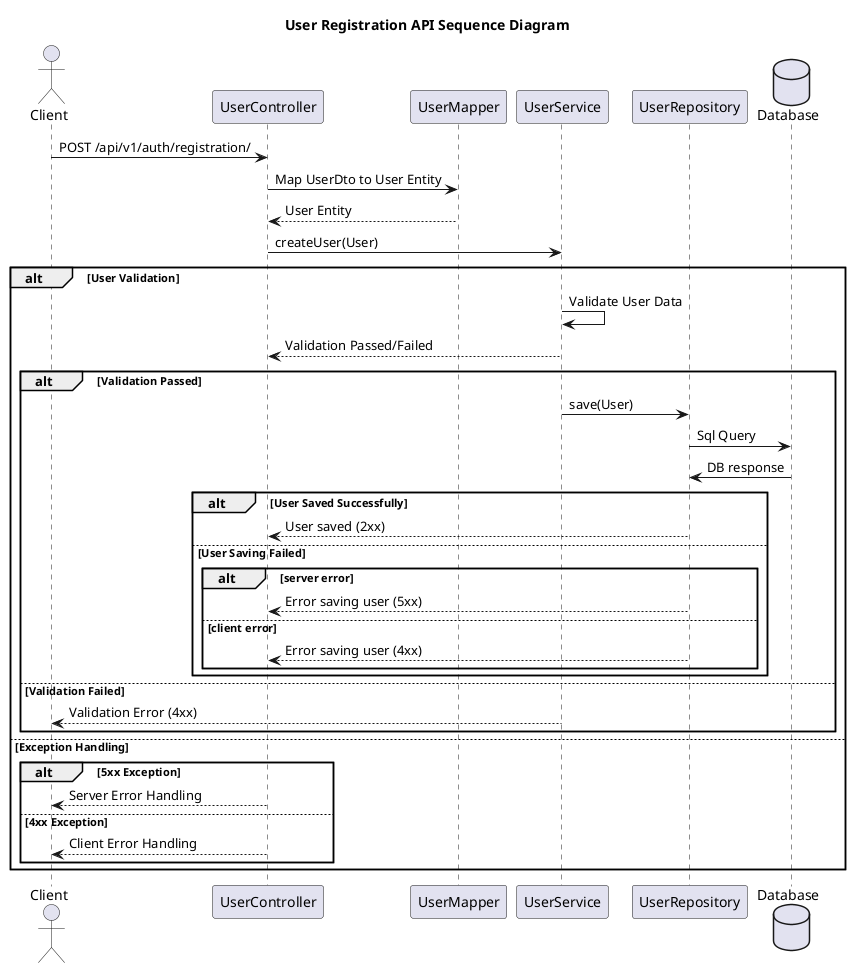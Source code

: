 @startuml

title User Registration API Sequence Diagram

actor Client
participant UserController
participant UserMapper
participant UserService
participant UserRepository
database Database


Client -> UserController: POST /api/v1/auth/registration/
    UserController -> UserMapper: Map UserDto to User Entity
    UserMapper --> UserController: User Entity
    UserController -> UserService: createUser(User)
    alt User Validation
        UserService -> UserService: Validate User Data
        UserService --> UserController: Validation Passed/Failed
        alt Validation Passed
            UserService -> UserRepository: save(User)
            UserRepository -> Database: Sql Query
            Database -> UserRepository:DB response
            alt User Saved Successfully
                UserRepository --> UserController: User saved (2xx)
            else User Saving Failed
                alt server error
                    UserRepository --> UserController: Error saving user (5xx)
                else client error
                    UserRepository --> UserController: Error saving user (4xx)
                end
            end
        else Validation Failed
            UserService --> Client: Validation Error (4xx)
        end
    else Exception Handling
        alt 5xx Exception
            UserController --> Client: Server Error Handling
        else 4xx Exception
            UserController --> Client: Client Error Handling
    end

end

@enduml